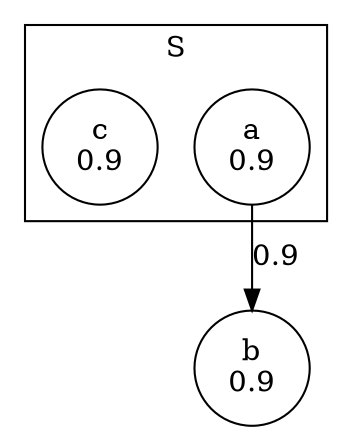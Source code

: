 digraph {
	node [shape=circle];
	subgraph cluster_1 {
		color=black;
 		label="S";
		a [label="a\n0.9"]
		c [label="c\n0.9"];
	}
	b [label="b\n0.9"];
	a -> b [label="0.9"];
}
